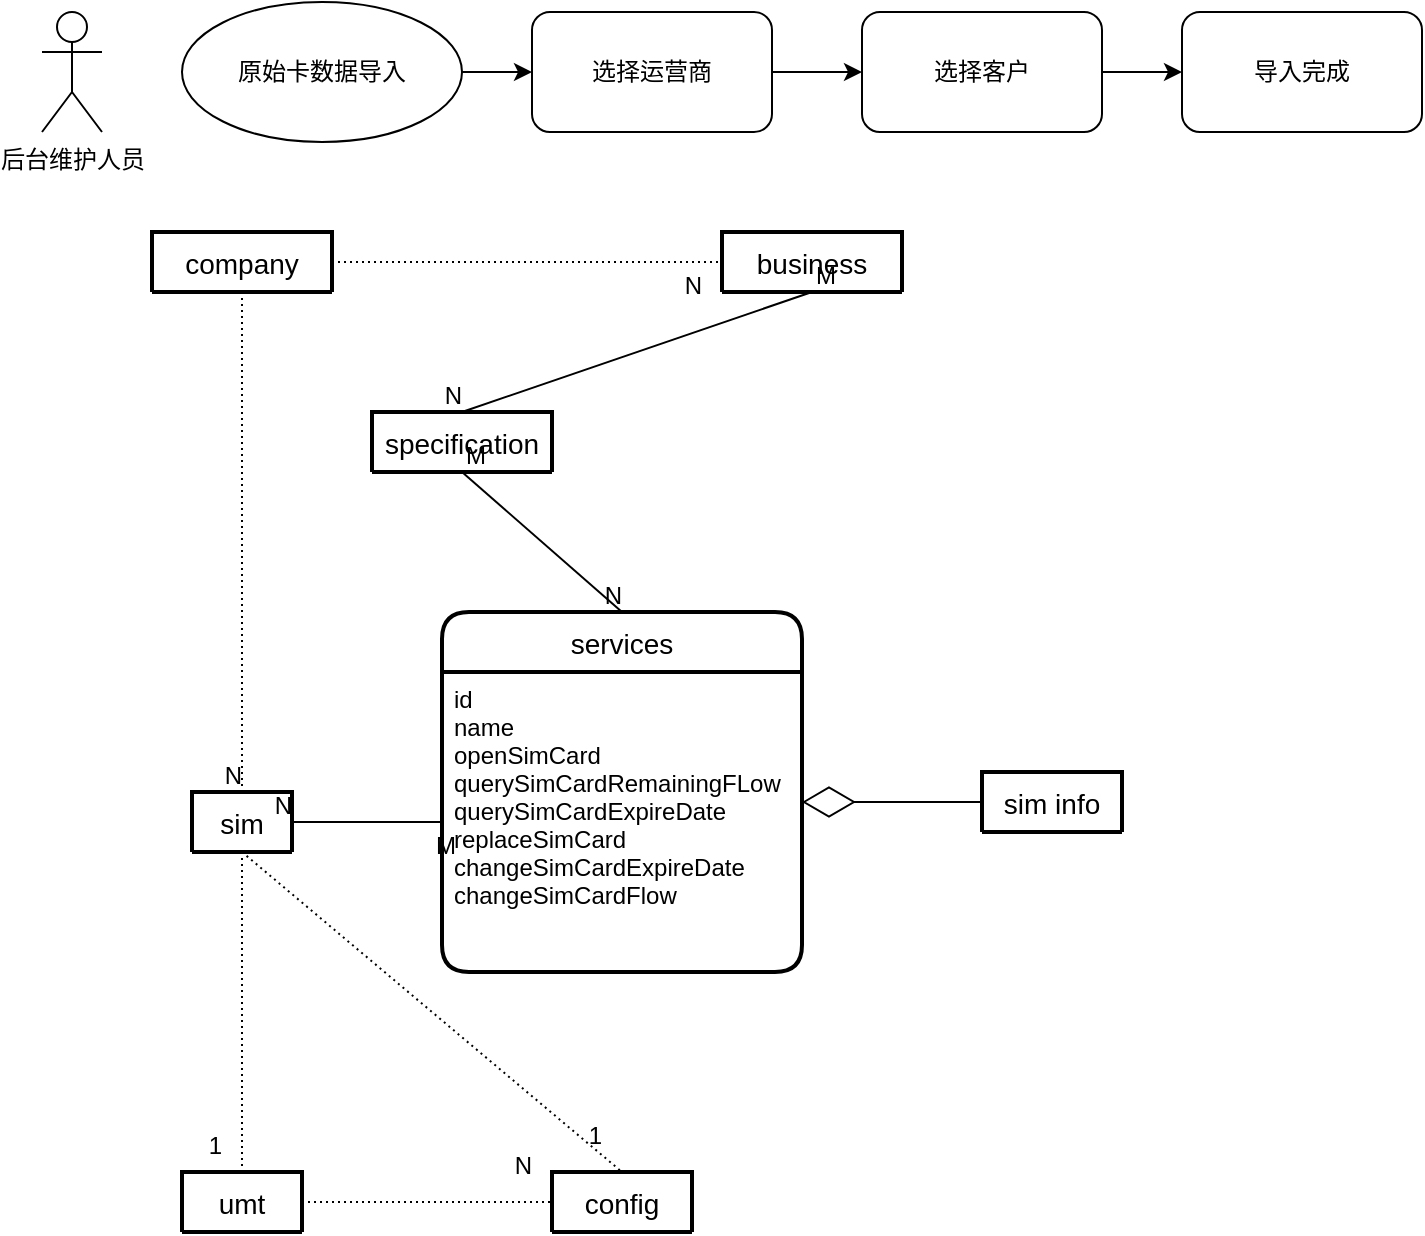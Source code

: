 <mxfile version="15.2.1" type="github">
  <diagram id="8i0z2yBYm35wQxp-j-kL" name="Page-1">
    <mxGraphModel dx="1206" dy="670" grid="1" gridSize="10" guides="1" tooltips="1" connect="1" arrows="1" fold="1" page="1" pageScale="1" pageWidth="827" pageHeight="1169" math="0" shadow="0">
      <root>
        <mxCell id="0" />
        <mxCell id="1" parent="0" />
        <mxCell id="KPIgxCdau-Nn7WFb0asv-52" value="sim" style="swimlane;childLayout=stackLayout;horizontal=1;startSize=30;horizontalStack=0;rounded=1;fontSize=14;fontStyle=0;strokeWidth=2;resizeParent=0;resizeLast=1;shadow=0;dashed=0;align=center;" parent="1" vertex="1" collapsed="1">
          <mxGeometry x="175" y="800" width="50" height="30" as="geometry">
            <mxRectangle x="334" y="80" width="160" height="120" as="alternateBounds" />
          </mxGeometry>
        </mxCell>
        <mxCell id="KPIgxCdau-Nn7WFb0asv-53" value="iccid" style="align=left;strokeColor=none;fillColor=none;spacingLeft=4;fontSize=12;verticalAlign=top;resizable=0;rotatable=0;part=1;" parent="KPIgxCdau-Nn7WFb0asv-52" vertex="1">
          <mxGeometry y="30" width="50" as="geometry" />
        </mxCell>
        <mxCell id="KPIgxCdau-Nn7WFb0asv-54" value="umt" style="swimlane;childLayout=stackLayout;horizontal=1;startSize=30;horizontalStack=0;rounded=1;fontSize=14;fontStyle=0;strokeWidth=2;resizeParent=0;resizeLast=1;shadow=0;dashed=0;align=center;" parent="1" vertex="1" collapsed="1">
          <mxGeometry x="170" y="990" width="60" height="30" as="geometry">
            <mxRectangle x="620" y="30" width="160" height="120" as="alternateBounds" />
          </mxGeometry>
        </mxCell>
        <mxCell id="KPIgxCdau-Nn7WFb0asv-55" value="iccid" style="align=left;strokeColor=none;fillColor=none;spacingLeft=4;fontSize=12;verticalAlign=top;resizable=0;rotatable=0;part=1;" parent="KPIgxCdau-Nn7WFb0asv-54" vertex="1">
          <mxGeometry y="30" width="60" as="geometry" />
        </mxCell>
        <mxCell id="KPIgxCdau-Nn7WFb0asv-68" value="config" style="swimlane;childLayout=stackLayout;horizontal=1;startSize=30;horizontalStack=0;rounded=1;fontSize=14;fontStyle=0;strokeWidth=2;resizeParent=0;resizeLast=1;shadow=0;dashed=0;align=center;" parent="1" vertex="1" collapsed="1">
          <mxGeometry x="355" y="990" width="70" height="30" as="geometry">
            <mxRectangle x="620" y="250" width="160" height="120" as="alternateBounds" />
          </mxGeometry>
        </mxCell>
        <mxCell id="KPIgxCdau-Nn7WFb0asv-69" value="iccid" style="align=left;strokeColor=none;fillColor=none;spacingLeft=4;fontSize=12;verticalAlign=top;resizable=0;rotatable=0;part=1;" parent="KPIgxCdau-Nn7WFb0asv-68" vertex="1">
          <mxGeometry y="30" width="70" as="geometry" />
        </mxCell>
        <mxCell id="KPIgxCdau-Nn7WFb0asv-86" value="" style="endArrow=none;html=1;rounded=0;dashed=1;dashPattern=1 2;entryX=0.5;entryY=0;entryDx=0;entryDy=0;exitX=0.5;exitY=1;exitDx=0;exitDy=0;" parent="1" source="KPIgxCdau-Nn7WFb0asv-52" target="KPIgxCdau-Nn7WFb0asv-54" edge="1">
          <mxGeometry relative="1" as="geometry">
            <mxPoint x="215" y="730" as="sourcePoint" />
            <mxPoint x="700" y="980" as="targetPoint" />
          </mxGeometry>
        </mxCell>
        <mxCell id="KPIgxCdau-Nn7WFb0asv-87" value="1" style="resizable=0;html=1;align=right;verticalAlign=bottom;" parent="KPIgxCdau-Nn7WFb0asv-86" connectable="0" vertex="1">
          <mxGeometry x="1" relative="1" as="geometry">
            <mxPoint x="-10" y="-5" as="offset" />
          </mxGeometry>
        </mxCell>
        <mxCell id="KPIgxCdau-Nn7WFb0asv-89" value="" style="endArrow=none;html=1;rounded=0;dashed=1;dashPattern=1 2;exitX=0.5;exitY=1;exitDx=0;exitDy=0;entryX=0.5;entryY=0;entryDx=0;entryDy=0;" parent="1" source="KPIgxCdau-Nn7WFb0asv-52" target="KPIgxCdau-Nn7WFb0asv-68" edge="1">
          <mxGeometry relative="1" as="geometry">
            <mxPoint x="410" y="1040" as="sourcePoint" />
            <mxPoint x="570" y="1040" as="targetPoint" />
          </mxGeometry>
        </mxCell>
        <mxCell id="KPIgxCdau-Nn7WFb0asv-90" value="1" style="resizable=0;html=1;align=right;verticalAlign=bottom;" parent="KPIgxCdau-Nn7WFb0asv-89" connectable="0" vertex="1">
          <mxGeometry x="1" relative="1" as="geometry">
            <mxPoint x="-10" y="-10" as="offset" />
          </mxGeometry>
        </mxCell>
        <mxCell id="KPIgxCdau-Nn7WFb0asv-91" value="" style="endArrow=none;html=1;rounded=0;dashed=1;dashPattern=1 2;exitX=1;exitY=0.5;exitDx=0;exitDy=0;entryX=0;entryY=0.5;entryDx=0;entryDy=0;" parent="1" source="KPIgxCdau-Nn7WFb0asv-54" target="KPIgxCdau-Nn7WFb0asv-68" edge="1">
          <mxGeometry relative="1" as="geometry">
            <mxPoint x="410" y="1040" as="sourcePoint" />
            <mxPoint x="360" y="1040" as="targetPoint" />
          </mxGeometry>
        </mxCell>
        <mxCell id="KPIgxCdau-Nn7WFb0asv-92" value="N" style="resizable=0;html=1;align=right;verticalAlign=bottom;" parent="KPIgxCdau-Nn7WFb0asv-91" connectable="0" vertex="1">
          <mxGeometry x="1" relative="1" as="geometry">
            <mxPoint x="-10" y="-10" as="offset" />
          </mxGeometry>
        </mxCell>
        <mxCell id="QQAnmTs4B6Wm3DgmzwEc-23" value="" style="edgeStyle=orthogonalEdgeStyle;rounded=0;orthogonalLoop=1;jettySize=auto;html=1;" parent="1" source="QQAnmTs4B6Wm3DgmzwEc-12" target="QQAnmTs4B6Wm3DgmzwEc-17" edge="1">
          <mxGeometry relative="1" as="geometry" />
        </mxCell>
        <mxCell id="QQAnmTs4B6Wm3DgmzwEc-12" value="原始卡数据导入" style="ellipse;whiteSpace=wrap;html=1;" parent="1" vertex="1">
          <mxGeometry x="170" y="405" width="140" height="70" as="geometry" />
        </mxCell>
        <mxCell id="QQAnmTs4B6Wm3DgmzwEc-13" value="后台维护人员" style="shape=umlActor;verticalLabelPosition=bottom;verticalAlign=top;html=1;" parent="1" vertex="1">
          <mxGeometry x="100" y="410" width="30" height="60" as="geometry" />
        </mxCell>
        <mxCell id="QQAnmTs4B6Wm3DgmzwEc-19" style="edgeStyle=orthogonalEdgeStyle;rounded=0;orthogonalLoop=1;jettySize=auto;html=1;exitX=1;exitY=0.5;exitDx=0;exitDy=0;entryX=0;entryY=0.5;entryDx=0;entryDy=0;" parent="1" source="QQAnmTs4B6Wm3DgmzwEc-17" target="QQAnmTs4B6Wm3DgmzwEc-18" edge="1">
          <mxGeometry relative="1" as="geometry" />
        </mxCell>
        <mxCell id="QQAnmTs4B6Wm3DgmzwEc-17" value="选择运营商" style="rounded=1;whiteSpace=wrap;html=1;" parent="1" vertex="1">
          <mxGeometry x="345" y="410" width="120" height="60" as="geometry" />
        </mxCell>
        <mxCell id="QQAnmTs4B6Wm3DgmzwEc-21" style="edgeStyle=orthogonalEdgeStyle;rounded=0;orthogonalLoop=1;jettySize=auto;html=1;exitX=1;exitY=0.5;exitDx=0;exitDy=0;entryX=0;entryY=0.5;entryDx=0;entryDy=0;" parent="1" source="QQAnmTs4B6Wm3DgmzwEc-18" target="QQAnmTs4B6Wm3DgmzwEc-20" edge="1">
          <mxGeometry relative="1" as="geometry" />
        </mxCell>
        <mxCell id="QQAnmTs4B6Wm3DgmzwEc-18" value="选择客户" style="rounded=1;whiteSpace=wrap;html=1;" parent="1" vertex="1">
          <mxGeometry x="510" y="410" width="120" height="60" as="geometry" />
        </mxCell>
        <mxCell id="QQAnmTs4B6Wm3DgmzwEc-20" value="导入完成" style="rounded=1;whiteSpace=wrap;html=1;" parent="1" vertex="1">
          <mxGeometry x="670" y="410" width="120" height="60" as="geometry" />
        </mxCell>
        <mxCell id="QQAnmTs4B6Wm3DgmzwEc-24" value="company" style="swimlane;childLayout=stackLayout;horizontal=1;startSize=30;horizontalStack=0;rounded=1;fontSize=14;fontStyle=0;strokeWidth=2;resizeParent=0;resizeLast=1;shadow=0;dashed=0;align=center;" parent="1" vertex="1" collapsed="1">
          <mxGeometry x="155" y="520" width="90" height="30" as="geometry">
            <mxRectangle x="20" y="630" width="160" height="120" as="alternateBounds" />
          </mxGeometry>
        </mxCell>
        <mxCell id="QQAnmTs4B6Wm3DgmzwEc-25" value="id" style="align=left;strokeColor=none;fillColor=none;spacingLeft=4;fontSize=12;verticalAlign=top;resizable=0;rotatable=0;part=1;" parent="QQAnmTs4B6Wm3DgmzwEc-24" vertex="1">
          <mxGeometry y="30" width="90" as="geometry" />
        </mxCell>
        <mxCell id="QQAnmTs4B6Wm3DgmzwEc-26" value="business" style="swimlane;childLayout=stackLayout;horizontal=1;startSize=30;horizontalStack=0;rounded=1;fontSize=14;fontStyle=0;strokeWidth=2;resizeParent=0;resizeLast=1;shadow=0;dashed=0;align=center;" parent="1" vertex="1" collapsed="1">
          <mxGeometry x="440" y="520" width="90" height="30" as="geometry">
            <mxRectangle x="240" y="585" width="160" height="120" as="alternateBounds" />
          </mxGeometry>
        </mxCell>
        <mxCell id="QQAnmTs4B6Wm3DgmzwEc-27" value="id" style="align=left;strokeColor=none;fillColor=none;spacingLeft=4;fontSize=12;verticalAlign=top;resizable=0;rotatable=0;part=1;" parent="QQAnmTs4B6Wm3DgmzwEc-26" vertex="1">
          <mxGeometry y="30" width="90" as="geometry" />
        </mxCell>
        <mxCell id="QQAnmTs4B6Wm3DgmzwEc-29" value="" style="endArrow=none;html=1;rounded=0;dashed=1;dashPattern=1 2;entryX=0;entryY=0.5;entryDx=0;entryDy=0;exitX=1;exitY=0.5;exitDx=0;exitDy=0;" parent="1" source="QQAnmTs4B6Wm3DgmzwEc-24" target="QQAnmTs4B6Wm3DgmzwEc-26" edge="1">
          <mxGeometry relative="1" as="geometry">
            <mxPoint x="370" y="300" as="sourcePoint" />
            <mxPoint x="250" y="250" as="targetPoint" />
            <Array as="points" />
          </mxGeometry>
        </mxCell>
        <mxCell id="QQAnmTs4B6Wm3DgmzwEc-30" value="N" style="resizable=0;html=1;align=right;verticalAlign=bottom;" parent="QQAnmTs4B6Wm3DgmzwEc-29" connectable="0" vertex="1">
          <mxGeometry x="1" relative="1" as="geometry">
            <mxPoint x="-10" y="20" as="offset" />
          </mxGeometry>
        </mxCell>
        <mxCell id="QQAnmTs4B6Wm3DgmzwEc-31" value="services" style="swimlane;childLayout=stackLayout;horizontal=1;startSize=30;horizontalStack=0;rounded=1;fontSize=14;fontStyle=0;strokeWidth=2;resizeParent=0;resizeLast=1;shadow=0;dashed=0;align=center;" parent="1" vertex="1">
          <mxGeometry x="300" y="710" width="180" height="180" as="geometry">
            <mxRectangle x="300" y="710" width="90" height="30" as="alternateBounds" />
          </mxGeometry>
        </mxCell>
        <mxCell id="QQAnmTs4B6Wm3DgmzwEc-32" value="id&#xa;name&#xa;openSimCard&#xa;querySimCardRemainingFLow&#xa;querySimCardExpireDate&#xa;replaceSimCard&#xa;changeSimCardExpireDate&#xa;changeSimCardFlow" style="align=left;strokeColor=none;fillColor=none;spacingLeft=4;fontSize=12;verticalAlign=top;resizable=0;rotatable=0;part=1;" parent="QQAnmTs4B6Wm3DgmzwEc-31" vertex="1">
          <mxGeometry y="30" width="180" height="150" as="geometry" />
        </mxCell>
        <mxCell id="QQAnmTs4B6Wm3DgmzwEc-35" value="" style="endArrow=none;html=1;rounded=0;exitX=0.5;exitY=1;exitDx=0;exitDy=0;entryX=0.5;entryY=0;entryDx=0;entryDy=0;" parent="1" source="QQAnmTs4B6Wm3DgmzwEc-26" target="x91Q8Sjjvkha9xgTCAtK-6" edge="1">
          <mxGeometry relative="1" as="geometry">
            <mxPoint x="340" y="630" as="sourcePoint" />
            <mxPoint x="520" y="630" as="targetPoint" />
          </mxGeometry>
        </mxCell>
        <mxCell id="QQAnmTs4B6Wm3DgmzwEc-36" value="M" style="resizable=0;html=1;align=left;verticalAlign=bottom;" parent="QQAnmTs4B6Wm3DgmzwEc-35" connectable="0" vertex="1">
          <mxGeometry x="-1" relative="1" as="geometry" />
        </mxCell>
        <mxCell id="QQAnmTs4B6Wm3DgmzwEc-37" value="N" style="resizable=0;html=1;align=right;verticalAlign=bottom;" parent="QQAnmTs4B6Wm3DgmzwEc-35" connectable="0" vertex="1">
          <mxGeometry x="1" relative="1" as="geometry" />
        </mxCell>
        <mxCell id="QQAnmTs4B6Wm3DgmzwEc-40" value="" style="endArrow=none;html=1;rounded=0;dashed=1;dashPattern=1 2;exitX=0.5;exitY=1;exitDx=0;exitDy=0;entryX=0.5;entryY=0;entryDx=0;entryDy=0;" parent="1" source="QQAnmTs4B6Wm3DgmzwEc-24" target="KPIgxCdau-Nn7WFb0asv-52" edge="1">
          <mxGeometry relative="1" as="geometry">
            <mxPoint x="160" y="774.5" as="sourcePoint" />
            <mxPoint x="320" y="774.5" as="targetPoint" />
          </mxGeometry>
        </mxCell>
        <mxCell id="QQAnmTs4B6Wm3DgmzwEc-41" value="N" style="resizable=0;html=1;align=right;verticalAlign=bottom;" parent="QQAnmTs4B6Wm3DgmzwEc-40" connectable="0" vertex="1">
          <mxGeometry x="1" relative="1" as="geometry" />
        </mxCell>
        <mxCell id="QQAnmTs4B6Wm3DgmzwEc-42" value="" style="endArrow=none;html=1;rounded=0;entryX=1;entryY=0.5;entryDx=0;entryDy=0;exitX=0;exitY=0.5;exitDx=0;exitDy=0;" parent="1" source="QQAnmTs4B6Wm3DgmzwEc-32" target="KPIgxCdau-Nn7WFb0asv-52" edge="1">
          <mxGeometry relative="1" as="geometry">
            <mxPoint x="350" y="715" as="sourcePoint" />
            <mxPoint x="570" y="700" as="targetPoint" />
          </mxGeometry>
        </mxCell>
        <mxCell id="QQAnmTs4B6Wm3DgmzwEc-43" value="M" style="resizable=0;html=1;align=left;verticalAlign=bottom;" parent="QQAnmTs4B6Wm3DgmzwEc-42" connectable="0" vertex="1">
          <mxGeometry x="-1" relative="1" as="geometry">
            <mxPoint x="-5" y="20" as="offset" />
          </mxGeometry>
        </mxCell>
        <mxCell id="QQAnmTs4B6Wm3DgmzwEc-44" value="N" style="resizable=0;html=1;align=right;verticalAlign=bottom;" parent="QQAnmTs4B6Wm3DgmzwEc-42" connectable="0" vertex="1">
          <mxGeometry x="1" relative="1" as="geometry" />
        </mxCell>
        <mxCell id="x91Q8Sjjvkha9xgTCAtK-5" value="" style="endArrow=diamondThin;endFill=0;endSize=24;html=1;exitX=0;exitY=0.5;exitDx=0;exitDy=0;" edge="1" parent="1" source="x91Q8Sjjvkha9xgTCAtK-11">
          <mxGeometry width="160" relative="1" as="geometry">
            <mxPoint x="580" y="800" as="sourcePoint" />
            <mxPoint x="480" y="805" as="targetPoint" />
          </mxGeometry>
        </mxCell>
        <mxCell id="x91Q8Sjjvkha9xgTCAtK-6" value="specification" style="swimlane;childLayout=stackLayout;horizontal=1;startSize=30;horizontalStack=0;rounded=1;fontSize=14;fontStyle=0;strokeWidth=2;resizeParent=0;resizeLast=1;shadow=0;dashed=0;align=center;" vertex="1" collapsed="1" parent="1">
          <mxGeometry x="265" y="610" width="90" height="30" as="geometry">
            <mxRectangle x="240" y="585" width="160" height="120" as="alternateBounds" />
          </mxGeometry>
        </mxCell>
        <mxCell id="x91Q8Sjjvkha9xgTCAtK-7" value="id" style="align=left;strokeColor=none;fillColor=none;spacingLeft=4;fontSize=12;verticalAlign=top;resizable=0;rotatable=0;part=1;" vertex="1" parent="x91Q8Sjjvkha9xgTCAtK-6">
          <mxGeometry y="30" width="90" as="geometry" />
        </mxCell>
        <mxCell id="x91Q8Sjjvkha9xgTCAtK-8" value="" style="endArrow=none;html=1;rounded=0;exitX=0.5;exitY=1;exitDx=0;exitDy=0;entryX=0.5;entryY=0;entryDx=0;entryDy=0;" edge="1" parent="1" source="x91Q8Sjjvkha9xgTCAtK-6" target="QQAnmTs4B6Wm3DgmzwEc-31">
          <mxGeometry relative="1" as="geometry">
            <mxPoint x="570" y="600" as="sourcePoint" />
            <mxPoint x="490" y="660" as="targetPoint" />
          </mxGeometry>
        </mxCell>
        <mxCell id="x91Q8Sjjvkha9xgTCAtK-9" value="M" style="resizable=0;html=1;align=left;verticalAlign=bottom;" connectable="0" vertex="1" parent="x91Q8Sjjvkha9xgTCAtK-8">
          <mxGeometry x="-1" relative="1" as="geometry" />
        </mxCell>
        <mxCell id="x91Q8Sjjvkha9xgTCAtK-10" value="N" style="resizable=0;html=1;align=right;verticalAlign=bottom;" connectable="0" vertex="1" parent="x91Q8Sjjvkha9xgTCAtK-8">
          <mxGeometry x="1" relative="1" as="geometry" />
        </mxCell>
        <mxCell id="x91Q8Sjjvkha9xgTCAtK-11" value="sim info" style="swimlane;childLayout=stackLayout;horizontal=1;startSize=30;horizontalStack=0;rounded=1;fontSize=14;fontStyle=0;strokeWidth=2;resizeParent=0;resizeLast=1;shadow=0;dashed=0;align=center;" vertex="1" collapsed="1" parent="1">
          <mxGeometry x="570" y="790" width="70" height="30" as="geometry">
            <mxRectangle x="620" y="250" width="160" height="120" as="alternateBounds" />
          </mxGeometry>
        </mxCell>
        <mxCell id="x91Q8Sjjvkha9xgTCAtK-12" value="iccid" style="align=left;strokeColor=none;fillColor=none;spacingLeft=4;fontSize=12;verticalAlign=top;resizable=0;rotatable=0;part=1;" vertex="1" parent="x91Q8Sjjvkha9xgTCAtK-11">
          <mxGeometry y="30" width="70" as="geometry" />
        </mxCell>
      </root>
    </mxGraphModel>
  </diagram>
</mxfile>
